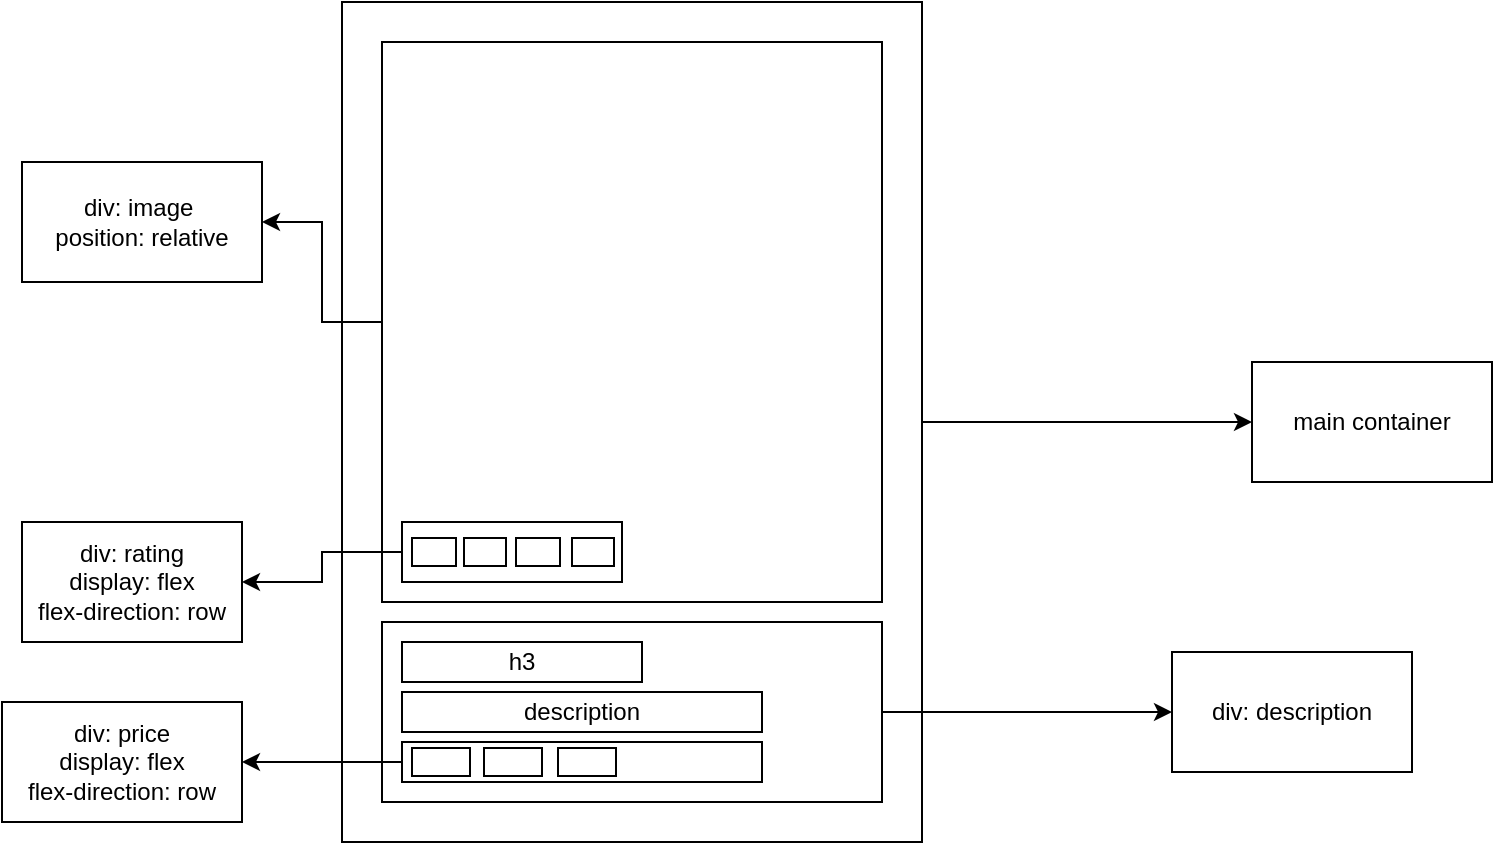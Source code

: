<mxfile version="17.4.0" type="device"><diagram id="Tl9SCK39ISHBTeMAIfW2" name="Page-1"><mxGraphModel dx="1038" dy="571" grid="1" gridSize="10" guides="1" tooltips="1" connect="1" arrows="1" fold="1" page="1" pageScale="1" pageWidth="850" pageHeight="1100" math="0" shadow="0"><root><mxCell id="0"/><mxCell id="1" parent="0"/><mxCell id="hFsc8zOEi9V-W_2tIVw3-4" value="" style="edgeStyle=orthogonalEdgeStyle;rounded=0;orthogonalLoop=1;jettySize=auto;html=1;" edge="1" parent="1" source="hFsc8zOEi9V-W_2tIVw3-1" target="hFsc8zOEi9V-W_2tIVw3-3"><mxGeometry relative="1" as="geometry"/></mxCell><mxCell id="hFsc8zOEi9V-W_2tIVw3-1" value="" style="rounded=0;whiteSpace=wrap;html=1;" vertex="1" parent="1"><mxGeometry x="220" y="60" width="290" height="420" as="geometry"/></mxCell><mxCell id="hFsc8zOEi9V-W_2tIVw3-12" value="" style="edgeStyle=orthogonalEdgeStyle;rounded=0;orthogonalLoop=1;jettySize=auto;html=1;" edge="1" parent="1" source="hFsc8zOEi9V-W_2tIVw3-2" target="hFsc8zOEi9V-W_2tIVw3-11"><mxGeometry relative="1" as="geometry"/></mxCell><mxCell id="hFsc8zOEi9V-W_2tIVw3-2" value="" style="rounded=0;whiteSpace=wrap;html=1;" vertex="1" parent="1"><mxGeometry x="240" y="80" width="250" height="280" as="geometry"/></mxCell><mxCell id="hFsc8zOEi9V-W_2tIVw3-3" value="main container" style="whiteSpace=wrap;html=1;rounded=0;" vertex="1" parent="1"><mxGeometry x="675" y="240" width="120" height="60" as="geometry"/></mxCell><mxCell id="hFsc8zOEi9V-W_2tIVw3-19" value="" style="edgeStyle=orthogonalEdgeStyle;rounded=0;orthogonalLoop=1;jettySize=auto;html=1;" edge="1" parent="1" source="hFsc8zOEi9V-W_2tIVw3-5" target="hFsc8zOEi9V-W_2tIVw3-18"><mxGeometry relative="1" as="geometry"/></mxCell><mxCell id="hFsc8zOEi9V-W_2tIVw3-5" value="" style="rounded=0;whiteSpace=wrap;html=1;" vertex="1" parent="1"><mxGeometry x="250" y="320" width="110" height="30" as="geometry"/></mxCell><mxCell id="hFsc8zOEi9V-W_2tIVw3-6" value="" style="rounded=0;whiteSpace=wrap;html=1;" vertex="1" parent="1"><mxGeometry x="255" y="328" width="22" height="14" as="geometry"/></mxCell><mxCell id="hFsc8zOEi9V-W_2tIVw3-7" value="" style="rounded=0;whiteSpace=wrap;html=1;" vertex="1" parent="1"><mxGeometry x="281" y="328" width="21" height="14" as="geometry"/></mxCell><mxCell id="hFsc8zOEi9V-W_2tIVw3-8" value="" style="rounded=0;whiteSpace=wrap;html=1;" vertex="1" parent="1"><mxGeometry x="307" y="328" width="22" height="14" as="geometry"/></mxCell><mxCell id="hFsc8zOEi9V-W_2tIVw3-9" value="" style="rounded=0;whiteSpace=wrap;html=1;" vertex="1" parent="1"><mxGeometry x="335" y="328" width="21" height="14" as="geometry"/></mxCell><mxCell id="hFsc8zOEi9V-W_2tIVw3-17" value="" style="edgeStyle=orthogonalEdgeStyle;rounded=0;orthogonalLoop=1;jettySize=auto;html=1;" edge="1" parent="1" source="hFsc8zOEi9V-W_2tIVw3-10" target="hFsc8zOEi9V-W_2tIVw3-16"><mxGeometry relative="1" as="geometry"/></mxCell><mxCell id="hFsc8zOEi9V-W_2tIVw3-10" value="" style="rounded=0;whiteSpace=wrap;html=1;" vertex="1" parent="1"><mxGeometry x="240" y="370" width="250" height="90" as="geometry"/></mxCell><mxCell id="hFsc8zOEi9V-W_2tIVw3-11" value="div: image&amp;nbsp;&lt;br&gt;position: relative" style="whiteSpace=wrap;html=1;rounded=0;" vertex="1" parent="1"><mxGeometry x="60" y="140" width="120" height="60" as="geometry"/></mxCell><mxCell id="hFsc8zOEi9V-W_2tIVw3-13" value="h3" style="rounded=0;whiteSpace=wrap;html=1;" vertex="1" parent="1"><mxGeometry x="250" y="380" width="120" height="20" as="geometry"/></mxCell><mxCell id="hFsc8zOEi9V-W_2tIVw3-14" value="description&lt;span style=&quot;color: rgba(0 , 0 , 0 , 0) ; font-family: monospace ; font-size: 0px&quot;&gt;%3CmxGraphModel%3E%3Croot%3E%3CmxCell%20id%3D%220%22%2F%3E%3CmxCell%20id%3D%221%22%20parent%3D%220%22%2F%3E%3CmxCell%20id%3D%222%22%20value%3D%22%22%20style%3D%22rounded%3D0%3BwhiteSpace%3Dwrap%3Bhtml%3D1%3B%22%20vertex%3D%221%22%20parent%3D%221%22%3E%3CmxGeometry%20x%3D%22260%22%20y%3D%22390%22%20width%3D%22120%22%20height%3D%2220%22%20as%3D%22geometry%22%2F%3E%3C%2FmxCell%3E%3C%2Froot%3E%3C%2FmxGraphModel%3E&lt;/span&gt;" style="rounded=0;whiteSpace=wrap;html=1;" vertex="1" parent="1"><mxGeometry x="250" y="405" width="180" height="20" as="geometry"/></mxCell><mxCell id="hFsc8zOEi9V-W_2tIVw3-24" value="" style="edgeStyle=orthogonalEdgeStyle;rounded=0;orthogonalLoop=1;jettySize=auto;html=1;" edge="1" parent="1" source="hFsc8zOEi9V-W_2tIVw3-15" target="hFsc8zOEi9V-W_2tIVw3-23"><mxGeometry relative="1" as="geometry"/></mxCell><mxCell id="hFsc8zOEi9V-W_2tIVw3-15" value="" style="rounded=0;whiteSpace=wrap;html=1;" vertex="1" parent="1"><mxGeometry x="250" y="430" width="180" height="20" as="geometry"/></mxCell><mxCell id="hFsc8zOEi9V-W_2tIVw3-16" value="div: description" style="whiteSpace=wrap;html=1;rounded=0;" vertex="1" parent="1"><mxGeometry x="635" y="385" width="120" height="60" as="geometry"/></mxCell><mxCell id="hFsc8zOEi9V-W_2tIVw3-18" value="div: rating&lt;br&gt;display: flex&lt;br&gt;flex-direction: row" style="rounded=0;whiteSpace=wrap;html=1;" vertex="1" parent="1"><mxGeometry x="60" y="320" width="110" height="60" as="geometry"/></mxCell><mxCell id="hFsc8zOEi9V-W_2tIVw3-20" value="" style="rounded=0;whiteSpace=wrap;html=1;" vertex="1" parent="1"><mxGeometry x="255" y="433" width="29" height="14" as="geometry"/></mxCell><mxCell id="hFsc8zOEi9V-W_2tIVw3-21" value="" style="rounded=0;whiteSpace=wrap;html=1;" vertex="1" parent="1"><mxGeometry x="291" y="433" width="29" height="14" as="geometry"/></mxCell><mxCell id="hFsc8zOEi9V-W_2tIVw3-22" value="" style="rounded=0;whiteSpace=wrap;html=1;" vertex="1" parent="1"><mxGeometry x="328" y="433" width="29" height="14" as="geometry"/></mxCell><mxCell id="hFsc8zOEi9V-W_2tIVw3-23" value="div: price&lt;br&gt;display: flex&lt;br&gt;flex-direction: row" style="whiteSpace=wrap;html=1;rounded=0;" vertex="1" parent="1"><mxGeometry x="50" y="410" width="120" height="60" as="geometry"/></mxCell></root></mxGraphModel></diagram></mxfile>